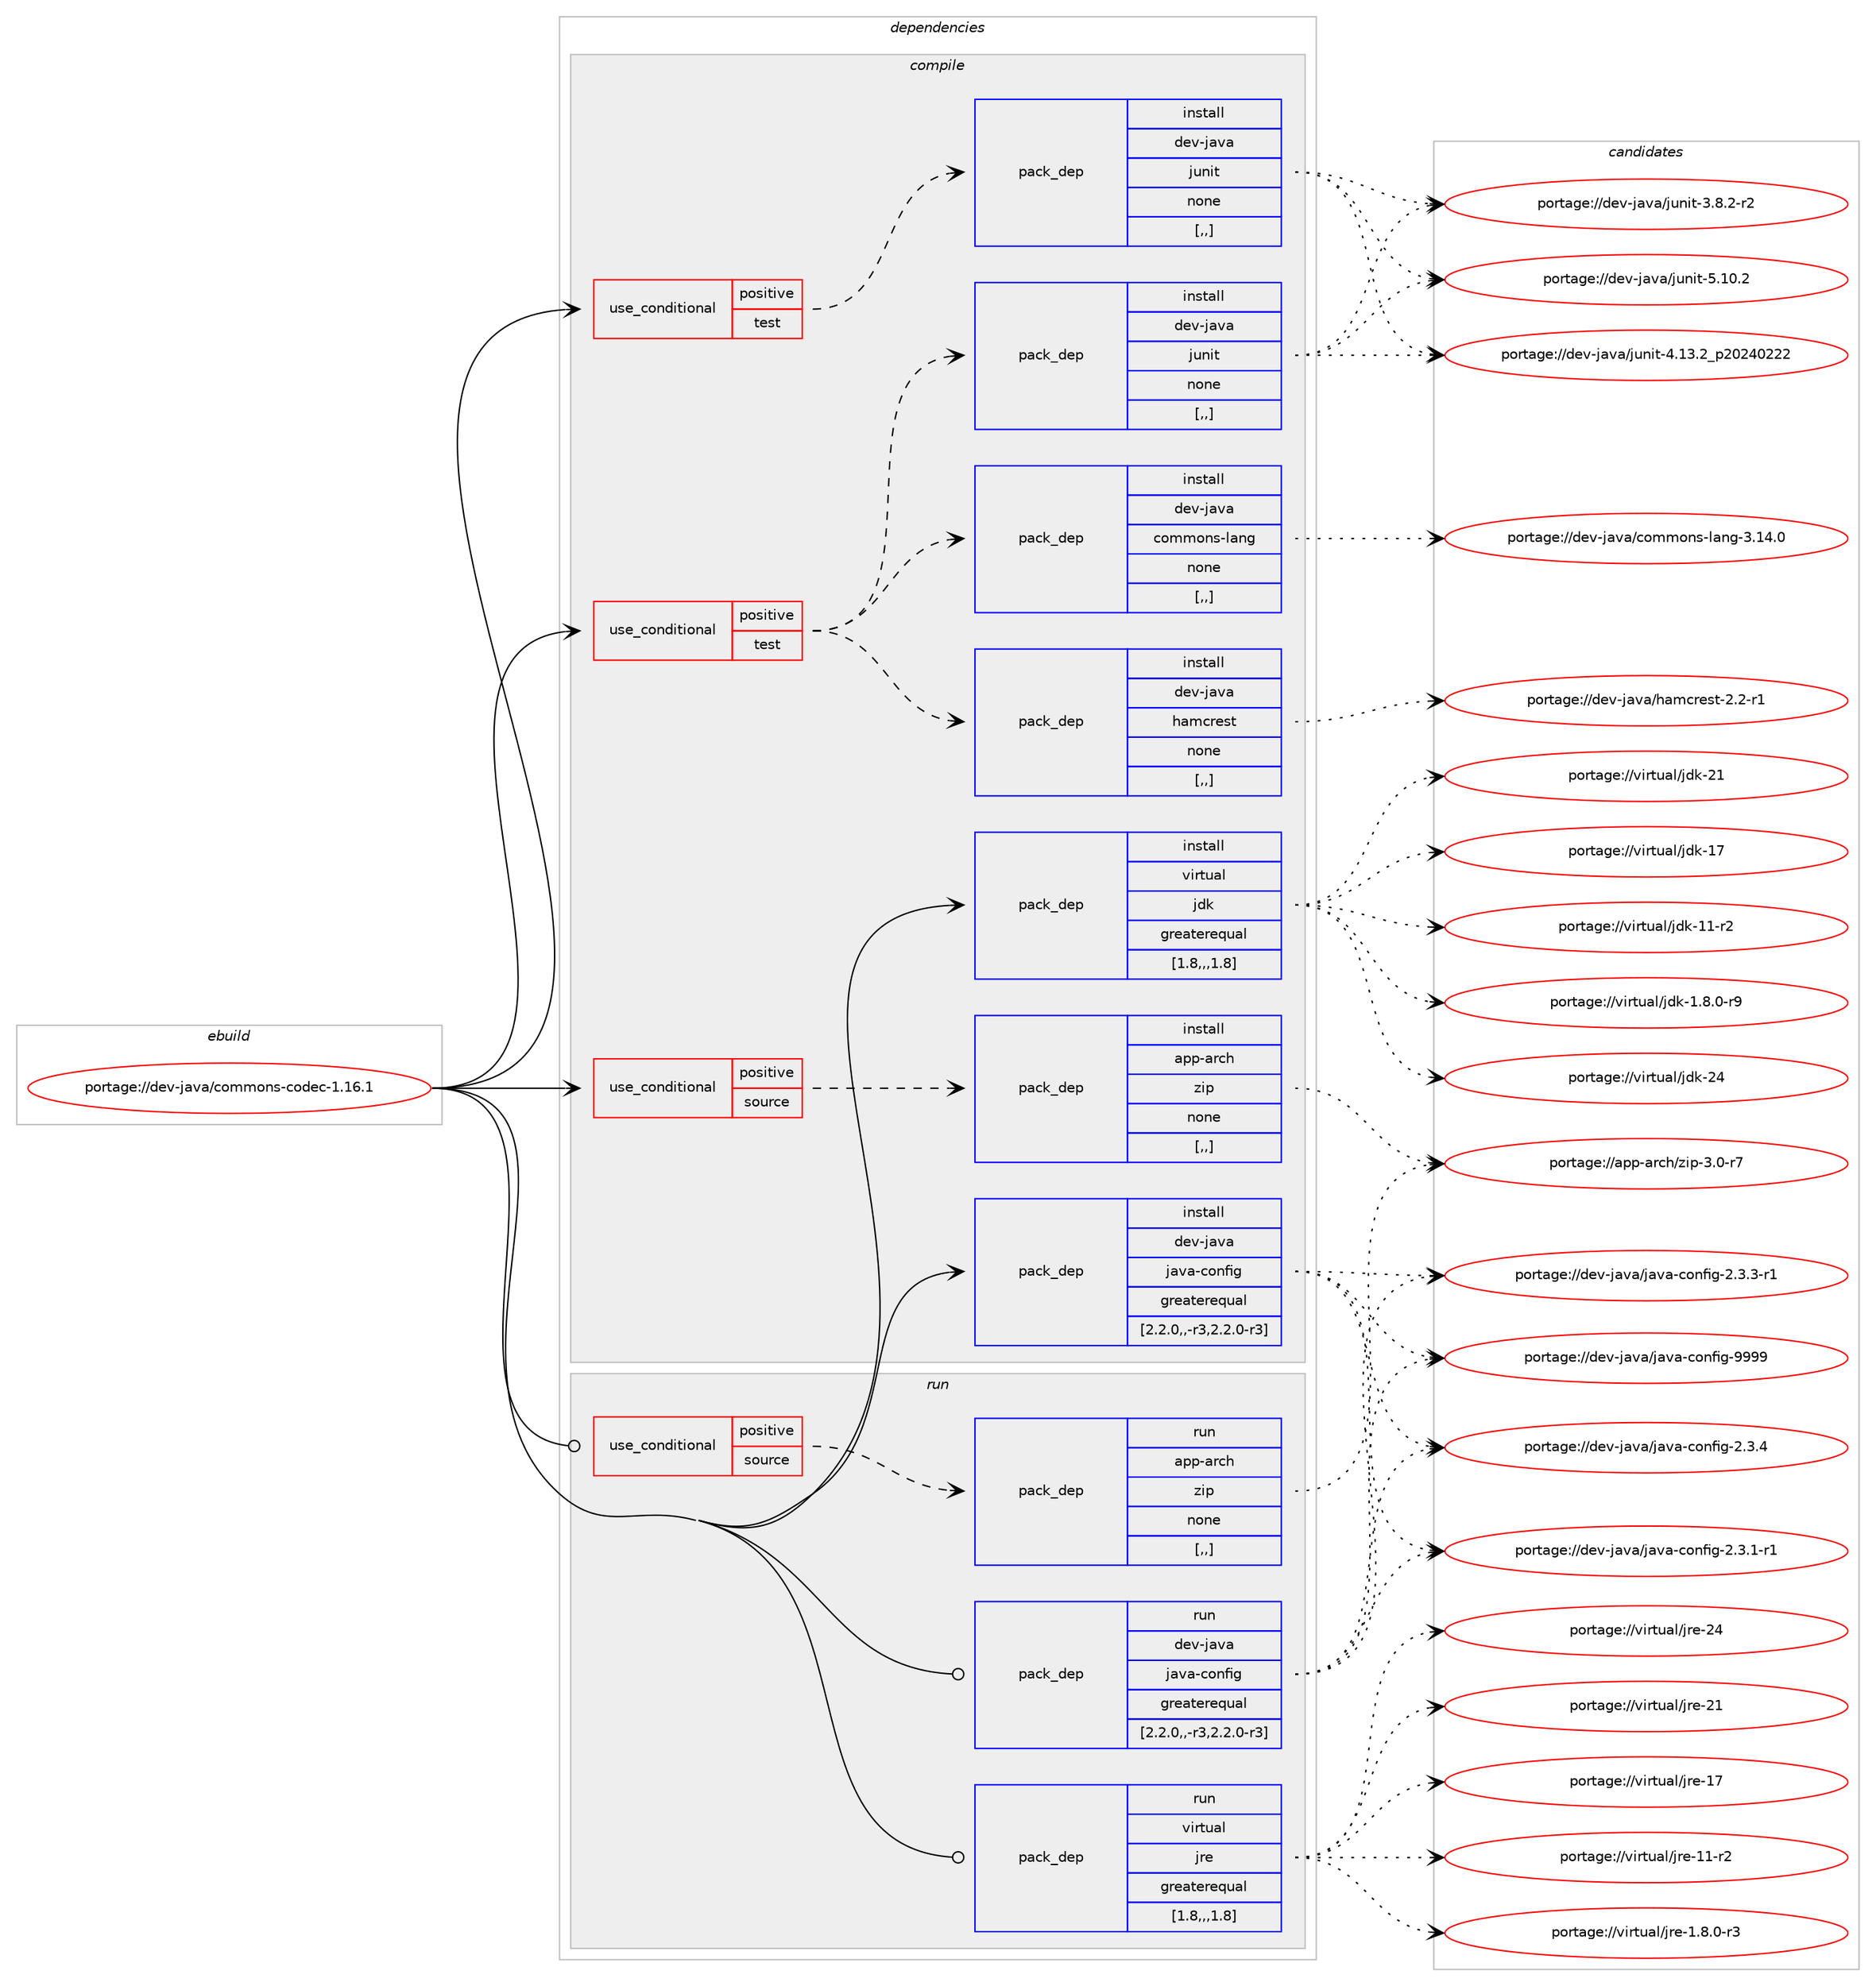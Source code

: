 digraph prolog {

# *************
# Graph options
# *************

newrank=true;
concentrate=true;
compound=true;
graph [rankdir=LR,fontname=Helvetica,fontsize=10,ranksep=1.5];#, ranksep=2.5, nodesep=0.2];
edge  [arrowhead=vee];
node  [fontname=Helvetica,fontsize=10];

# **********
# The ebuild
# **********

subgraph cluster_leftcol {
color=gray;
label=<<i>ebuild</i>>;
id [label="portage://dev-java/commons-codec-1.16.1", color=red, width=4, href="../dev-java/commons-codec-1.16.1.svg"];
}

# ****************
# The dependencies
# ****************

subgraph cluster_midcol {
color=gray;
label=<<i>dependencies</i>>;
subgraph cluster_compile {
fillcolor="#eeeeee";
style=filled;
label=<<i>compile</i>>;
subgraph cond21620 {
dependency93340 [label=<<TABLE BORDER="0" CELLBORDER="1" CELLSPACING="0" CELLPADDING="4"><TR><TD ROWSPAN="3" CELLPADDING="10">use_conditional</TD></TR><TR><TD>positive</TD></TR><TR><TD>source</TD></TR></TABLE>>, shape=none, color=red];
subgraph pack70662 {
dependency93341 [label=<<TABLE BORDER="0" CELLBORDER="1" CELLSPACING="0" CELLPADDING="4" WIDTH="220"><TR><TD ROWSPAN="6" CELLPADDING="30">pack_dep</TD></TR><TR><TD WIDTH="110">install</TD></TR><TR><TD>app-arch</TD></TR><TR><TD>zip</TD></TR><TR><TD>none</TD></TR><TR><TD>[,,]</TD></TR></TABLE>>, shape=none, color=blue];
}
dependency93340:e -> dependency93341:w [weight=20,style="dashed",arrowhead="vee"];
}
id:e -> dependency93340:w [weight=20,style="solid",arrowhead="vee"];
subgraph cond21621 {
dependency93342 [label=<<TABLE BORDER="0" CELLBORDER="1" CELLSPACING="0" CELLPADDING="4"><TR><TD ROWSPAN="3" CELLPADDING="10">use_conditional</TD></TR><TR><TD>positive</TD></TR><TR><TD>test</TD></TR></TABLE>>, shape=none, color=red];
subgraph pack70663 {
dependency93343 [label=<<TABLE BORDER="0" CELLBORDER="1" CELLSPACING="0" CELLPADDING="4" WIDTH="220"><TR><TD ROWSPAN="6" CELLPADDING="30">pack_dep</TD></TR><TR><TD WIDTH="110">install</TD></TR><TR><TD>dev-java</TD></TR><TR><TD>commons-lang</TD></TR><TR><TD>none</TD></TR><TR><TD>[,,]</TD></TR></TABLE>>, shape=none, color=blue];
}
dependency93342:e -> dependency93343:w [weight=20,style="dashed",arrowhead="vee"];
subgraph pack70664 {
dependency93344 [label=<<TABLE BORDER="0" CELLBORDER="1" CELLSPACING="0" CELLPADDING="4" WIDTH="220"><TR><TD ROWSPAN="6" CELLPADDING="30">pack_dep</TD></TR><TR><TD WIDTH="110">install</TD></TR><TR><TD>dev-java</TD></TR><TR><TD>hamcrest</TD></TR><TR><TD>none</TD></TR><TR><TD>[,,]</TD></TR></TABLE>>, shape=none, color=blue];
}
dependency93342:e -> dependency93344:w [weight=20,style="dashed",arrowhead="vee"];
subgraph pack70665 {
dependency93345 [label=<<TABLE BORDER="0" CELLBORDER="1" CELLSPACING="0" CELLPADDING="4" WIDTH="220"><TR><TD ROWSPAN="6" CELLPADDING="30">pack_dep</TD></TR><TR><TD WIDTH="110">install</TD></TR><TR><TD>dev-java</TD></TR><TR><TD>junit</TD></TR><TR><TD>none</TD></TR><TR><TD>[,,]</TD></TR></TABLE>>, shape=none, color=blue];
}
dependency93342:e -> dependency93345:w [weight=20,style="dashed",arrowhead="vee"];
}
id:e -> dependency93342:w [weight=20,style="solid",arrowhead="vee"];
subgraph cond21622 {
dependency93346 [label=<<TABLE BORDER="0" CELLBORDER="1" CELLSPACING="0" CELLPADDING="4"><TR><TD ROWSPAN="3" CELLPADDING="10">use_conditional</TD></TR><TR><TD>positive</TD></TR><TR><TD>test</TD></TR></TABLE>>, shape=none, color=red];
subgraph pack70666 {
dependency93347 [label=<<TABLE BORDER="0" CELLBORDER="1" CELLSPACING="0" CELLPADDING="4" WIDTH="220"><TR><TD ROWSPAN="6" CELLPADDING="30">pack_dep</TD></TR><TR><TD WIDTH="110">install</TD></TR><TR><TD>dev-java</TD></TR><TR><TD>junit</TD></TR><TR><TD>none</TD></TR><TR><TD>[,,]</TD></TR></TABLE>>, shape=none, color=blue];
}
dependency93346:e -> dependency93347:w [weight=20,style="dashed",arrowhead="vee"];
}
id:e -> dependency93346:w [weight=20,style="solid",arrowhead="vee"];
subgraph pack70667 {
dependency93348 [label=<<TABLE BORDER="0" CELLBORDER="1" CELLSPACING="0" CELLPADDING="4" WIDTH="220"><TR><TD ROWSPAN="6" CELLPADDING="30">pack_dep</TD></TR><TR><TD WIDTH="110">install</TD></TR><TR><TD>dev-java</TD></TR><TR><TD>java-config</TD></TR><TR><TD>greaterequal</TD></TR><TR><TD>[2.2.0,,-r3,2.2.0-r3]</TD></TR></TABLE>>, shape=none, color=blue];
}
id:e -> dependency93348:w [weight=20,style="solid",arrowhead="vee"];
subgraph pack70668 {
dependency93349 [label=<<TABLE BORDER="0" CELLBORDER="1" CELLSPACING="0" CELLPADDING="4" WIDTH="220"><TR><TD ROWSPAN="6" CELLPADDING="30">pack_dep</TD></TR><TR><TD WIDTH="110">install</TD></TR><TR><TD>virtual</TD></TR><TR><TD>jdk</TD></TR><TR><TD>greaterequal</TD></TR><TR><TD>[1.8,,,1.8]</TD></TR></TABLE>>, shape=none, color=blue];
}
id:e -> dependency93349:w [weight=20,style="solid",arrowhead="vee"];
}
subgraph cluster_compileandrun {
fillcolor="#eeeeee";
style=filled;
label=<<i>compile and run</i>>;
}
subgraph cluster_run {
fillcolor="#eeeeee";
style=filled;
label=<<i>run</i>>;
subgraph cond21623 {
dependency93350 [label=<<TABLE BORDER="0" CELLBORDER="1" CELLSPACING="0" CELLPADDING="4"><TR><TD ROWSPAN="3" CELLPADDING="10">use_conditional</TD></TR><TR><TD>positive</TD></TR><TR><TD>source</TD></TR></TABLE>>, shape=none, color=red];
subgraph pack70669 {
dependency93351 [label=<<TABLE BORDER="0" CELLBORDER="1" CELLSPACING="0" CELLPADDING="4" WIDTH="220"><TR><TD ROWSPAN="6" CELLPADDING="30">pack_dep</TD></TR><TR><TD WIDTH="110">run</TD></TR><TR><TD>app-arch</TD></TR><TR><TD>zip</TD></TR><TR><TD>none</TD></TR><TR><TD>[,,]</TD></TR></TABLE>>, shape=none, color=blue];
}
dependency93350:e -> dependency93351:w [weight=20,style="dashed",arrowhead="vee"];
}
id:e -> dependency93350:w [weight=20,style="solid",arrowhead="odot"];
subgraph pack70670 {
dependency93352 [label=<<TABLE BORDER="0" CELLBORDER="1" CELLSPACING="0" CELLPADDING="4" WIDTH="220"><TR><TD ROWSPAN="6" CELLPADDING="30">pack_dep</TD></TR><TR><TD WIDTH="110">run</TD></TR><TR><TD>dev-java</TD></TR><TR><TD>java-config</TD></TR><TR><TD>greaterequal</TD></TR><TR><TD>[2.2.0,,-r3,2.2.0-r3]</TD></TR></TABLE>>, shape=none, color=blue];
}
id:e -> dependency93352:w [weight=20,style="solid",arrowhead="odot"];
subgraph pack70671 {
dependency93353 [label=<<TABLE BORDER="0" CELLBORDER="1" CELLSPACING="0" CELLPADDING="4" WIDTH="220"><TR><TD ROWSPAN="6" CELLPADDING="30">pack_dep</TD></TR><TR><TD WIDTH="110">run</TD></TR><TR><TD>virtual</TD></TR><TR><TD>jre</TD></TR><TR><TD>greaterequal</TD></TR><TR><TD>[1.8,,,1.8]</TD></TR></TABLE>>, shape=none, color=blue];
}
id:e -> dependency93353:w [weight=20,style="solid",arrowhead="odot"];
}
}

# **************
# The candidates
# **************

subgraph cluster_choices {
rank=same;
color=gray;
label=<<i>candidates</i>>;

subgraph choice70662 {
color=black;
nodesep=1;
choice9711211245971149910447122105112455146484511455 [label="portage://app-arch/zip-3.0-r7", color=red, width=4,href="../app-arch/zip-3.0-r7.svg"];
dependency93341:e -> choice9711211245971149910447122105112455146484511455:w [style=dotted,weight="100"];
}
subgraph choice70663 {
color=black;
nodesep=1;
choice1001011184510697118974799111109109111110115451089711010345514649524648 [label="portage://dev-java/commons-lang-3.14.0", color=red, width=4,href="../dev-java/commons-lang-3.14.0.svg"];
dependency93343:e -> choice1001011184510697118974799111109109111110115451089711010345514649524648:w [style=dotted,weight="100"];
}
subgraph choice70664 {
color=black;
nodesep=1;
choice100101118451069711897471049710999114101115116455046504511449 [label="portage://dev-java/hamcrest-2.2-r1", color=red, width=4,href="../dev-java/hamcrest-2.2-r1.svg"];
dependency93344:e -> choice100101118451069711897471049710999114101115116455046504511449:w [style=dotted,weight="100"];
}
subgraph choice70665 {
color=black;
nodesep=1;
choice1001011184510697118974710611711010511645534649484650 [label="portage://dev-java/junit-5.10.2", color=red, width=4,href="../dev-java/junit-5.10.2.svg"];
choice1001011184510697118974710611711010511645524649514650951125048505248505050 [label="portage://dev-java/junit-4.13.2_p20240222", color=red, width=4,href="../dev-java/junit-4.13.2_p20240222.svg"];
choice100101118451069711897471061171101051164551465646504511450 [label="portage://dev-java/junit-3.8.2-r2", color=red, width=4,href="../dev-java/junit-3.8.2-r2.svg"];
dependency93345:e -> choice1001011184510697118974710611711010511645534649484650:w [style=dotted,weight="100"];
dependency93345:e -> choice1001011184510697118974710611711010511645524649514650951125048505248505050:w [style=dotted,weight="100"];
dependency93345:e -> choice100101118451069711897471061171101051164551465646504511450:w [style=dotted,weight="100"];
}
subgraph choice70666 {
color=black;
nodesep=1;
choice1001011184510697118974710611711010511645534649484650 [label="portage://dev-java/junit-5.10.2", color=red, width=4,href="../dev-java/junit-5.10.2.svg"];
choice1001011184510697118974710611711010511645524649514650951125048505248505050 [label="portage://dev-java/junit-4.13.2_p20240222", color=red, width=4,href="../dev-java/junit-4.13.2_p20240222.svg"];
choice100101118451069711897471061171101051164551465646504511450 [label="portage://dev-java/junit-3.8.2-r2", color=red, width=4,href="../dev-java/junit-3.8.2-r2.svg"];
dependency93347:e -> choice1001011184510697118974710611711010511645534649484650:w [style=dotted,weight="100"];
dependency93347:e -> choice1001011184510697118974710611711010511645524649514650951125048505248505050:w [style=dotted,weight="100"];
dependency93347:e -> choice100101118451069711897471061171101051164551465646504511450:w [style=dotted,weight="100"];
}
subgraph choice70667 {
color=black;
nodesep=1;
choice10010111845106971189747106971189745991111101021051034557575757 [label="portage://dev-java/java-config-9999", color=red, width=4,href="../dev-java/java-config-9999.svg"];
choice1001011184510697118974710697118974599111110102105103455046514652 [label="portage://dev-java/java-config-2.3.4", color=red, width=4,href="../dev-java/java-config-2.3.4.svg"];
choice10010111845106971189747106971189745991111101021051034550465146514511449 [label="portage://dev-java/java-config-2.3.3-r1", color=red, width=4,href="../dev-java/java-config-2.3.3-r1.svg"];
choice10010111845106971189747106971189745991111101021051034550465146494511449 [label="portage://dev-java/java-config-2.3.1-r1", color=red, width=4,href="../dev-java/java-config-2.3.1-r1.svg"];
dependency93348:e -> choice10010111845106971189747106971189745991111101021051034557575757:w [style=dotted,weight="100"];
dependency93348:e -> choice1001011184510697118974710697118974599111110102105103455046514652:w [style=dotted,weight="100"];
dependency93348:e -> choice10010111845106971189747106971189745991111101021051034550465146514511449:w [style=dotted,weight="100"];
dependency93348:e -> choice10010111845106971189747106971189745991111101021051034550465146494511449:w [style=dotted,weight="100"];
}
subgraph choice70668 {
color=black;
nodesep=1;
choice1181051141161179710847106100107455052 [label="portage://virtual/jdk-24", color=red, width=4,href="../virtual/jdk-24.svg"];
choice1181051141161179710847106100107455049 [label="portage://virtual/jdk-21", color=red, width=4,href="../virtual/jdk-21.svg"];
choice1181051141161179710847106100107454955 [label="portage://virtual/jdk-17", color=red, width=4,href="../virtual/jdk-17.svg"];
choice11810511411611797108471061001074549494511450 [label="portage://virtual/jdk-11-r2", color=red, width=4,href="../virtual/jdk-11-r2.svg"];
choice11810511411611797108471061001074549465646484511457 [label="portage://virtual/jdk-1.8.0-r9", color=red, width=4,href="../virtual/jdk-1.8.0-r9.svg"];
dependency93349:e -> choice1181051141161179710847106100107455052:w [style=dotted,weight="100"];
dependency93349:e -> choice1181051141161179710847106100107455049:w [style=dotted,weight="100"];
dependency93349:e -> choice1181051141161179710847106100107454955:w [style=dotted,weight="100"];
dependency93349:e -> choice11810511411611797108471061001074549494511450:w [style=dotted,weight="100"];
dependency93349:e -> choice11810511411611797108471061001074549465646484511457:w [style=dotted,weight="100"];
}
subgraph choice70669 {
color=black;
nodesep=1;
choice9711211245971149910447122105112455146484511455 [label="portage://app-arch/zip-3.0-r7", color=red, width=4,href="../app-arch/zip-3.0-r7.svg"];
dependency93351:e -> choice9711211245971149910447122105112455146484511455:w [style=dotted,weight="100"];
}
subgraph choice70670 {
color=black;
nodesep=1;
choice10010111845106971189747106971189745991111101021051034557575757 [label="portage://dev-java/java-config-9999", color=red, width=4,href="../dev-java/java-config-9999.svg"];
choice1001011184510697118974710697118974599111110102105103455046514652 [label="portage://dev-java/java-config-2.3.4", color=red, width=4,href="../dev-java/java-config-2.3.4.svg"];
choice10010111845106971189747106971189745991111101021051034550465146514511449 [label="portage://dev-java/java-config-2.3.3-r1", color=red, width=4,href="../dev-java/java-config-2.3.3-r1.svg"];
choice10010111845106971189747106971189745991111101021051034550465146494511449 [label="portage://dev-java/java-config-2.3.1-r1", color=red, width=4,href="../dev-java/java-config-2.3.1-r1.svg"];
dependency93352:e -> choice10010111845106971189747106971189745991111101021051034557575757:w [style=dotted,weight="100"];
dependency93352:e -> choice1001011184510697118974710697118974599111110102105103455046514652:w [style=dotted,weight="100"];
dependency93352:e -> choice10010111845106971189747106971189745991111101021051034550465146514511449:w [style=dotted,weight="100"];
dependency93352:e -> choice10010111845106971189747106971189745991111101021051034550465146494511449:w [style=dotted,weight="100"];
}
subgraph choice70671 {
color=black;
nodesep=1;
choice1181051141161179710847106114101455052 [label="portage://virtual/jre-24", color=red, width=4,href="../virtual/jre-24.svg"];
choice1181051141161179710847106114101455049 [label="portage://virtual/jre-21", color=red, width=4,href="../virtual/jre-21.svg"];
choice1181051141161179710847106114101454955 [label="portage://virtual/jre-17", color=red, width=4,href="../virtual/jre-17.svg"];
choice11810511411611797108471061141014549494511450 [label="portage://virtual/jre-11-r2", color=red, width=4,href="../virtual/jre-11-r2.svg"];
choice11810511411611797108471061141014549465646484511451 [label="portage://virtual/jre-1.8.0-r3", color=red, width=4,href="../virtual/jre-1.8.0-r3.svg"];
dependency93353:e -> choice1181051141161179710847106114101455052:w [style=dotted,weight="100"];
dependency93353:e -> choice1181051141161179710847106114101455049:w [style=dotted,weight="100"];
dependency93353:e -> choice1181051141161179710847106114101454955:w [style=dotted,weight="100"];
dependency93353:e -> choice11810511411611797108471061141014549494511450:w [style=dotted,weight="100"];
dependency93353:e -> choice11810511411611797108471061141014549465646484511451:w [style=dotted,weight="100"];
}
}

}

